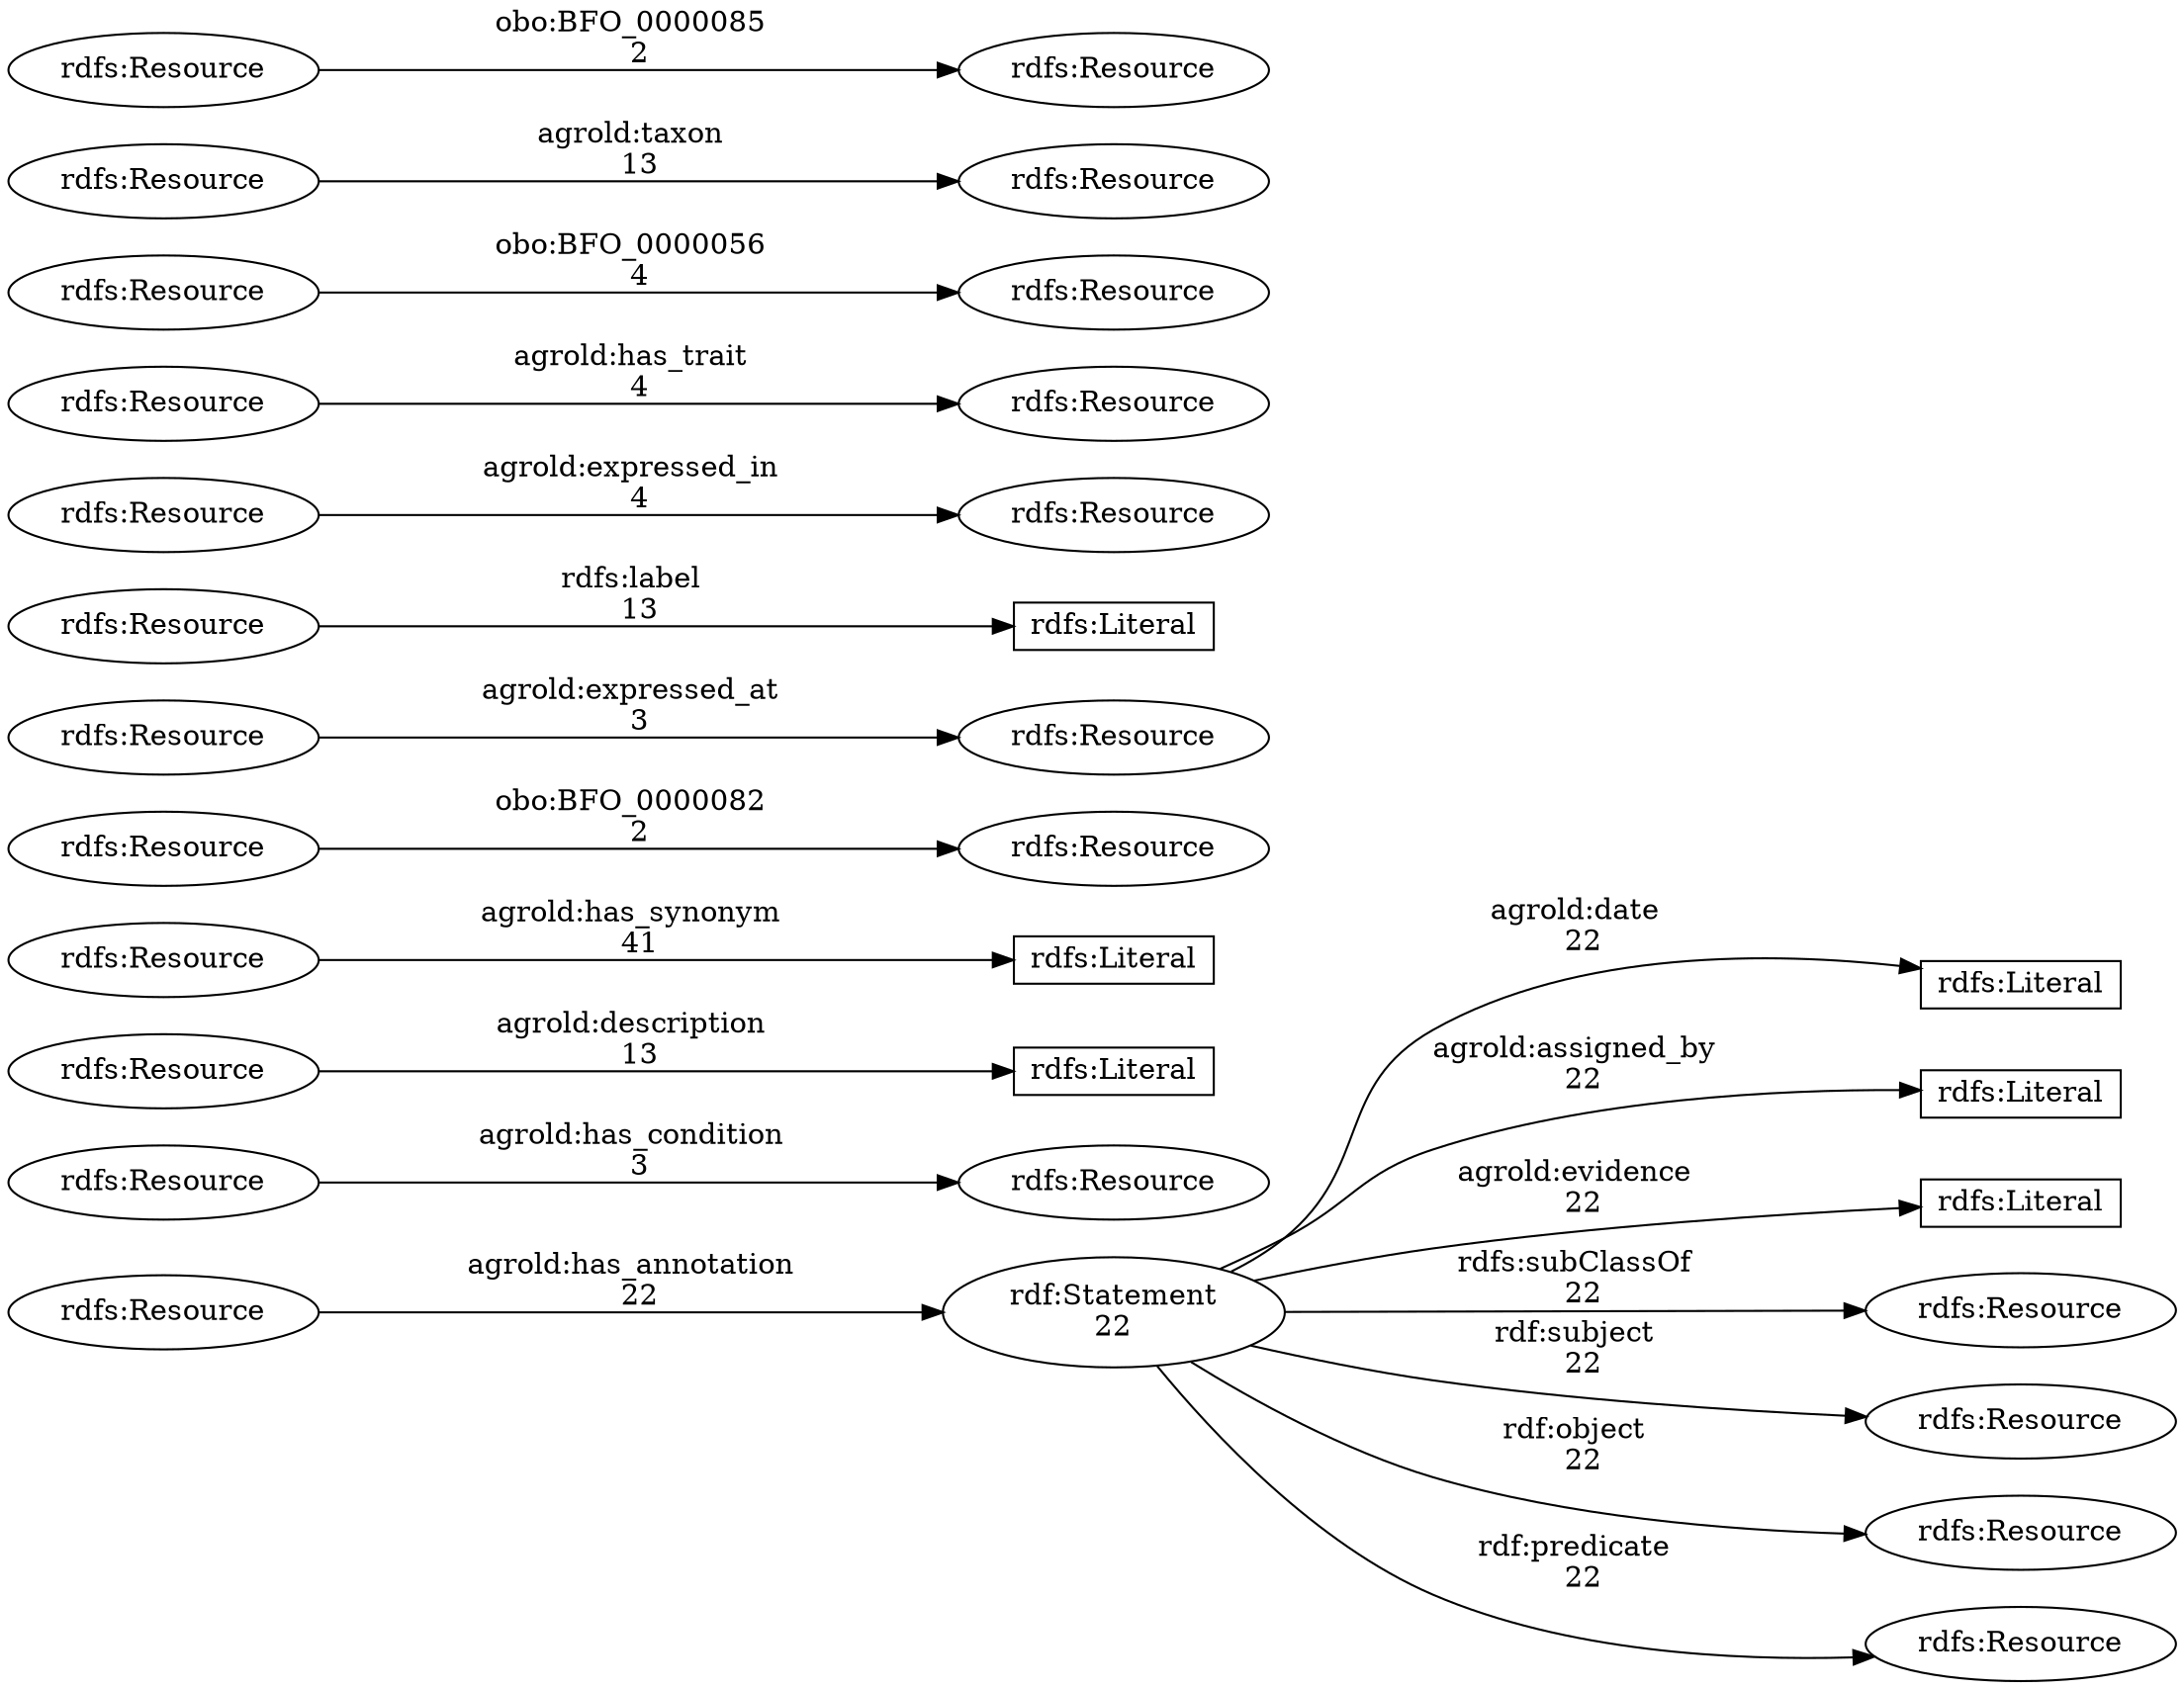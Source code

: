 digraph {
    ranksep=2;
    rankdir="LR";
    charset="utf-8";

    // Class relations with the numbers of edges
    "rdf:Statement" -> "rdfs:Literal12" [ label="agrold:date\n  22"];
    "rdf:Statement" -> "rdfs:Literal21" [ label="agrold:assigned_by\n  22"];
    "rdf:Statement" -> "rdfs:Literal28" [ label="agrold:evidence\n  22"];
    "rdf:Statement" -> "rdfs:Resource22" [ label="rdfs:subClassOf\n  22"];
    "rdf:Statement" -> "rdfs:Resource27" [ label="rdf:subject\n  22"];
    "rdf:Statement" -> "rdfs:Resource3" [ label="rdf:object\n  22"];
    "rdf:Statement" -> "rdfs:Resource9" [ label="rdf:predicate\n  22"];
    "rdfs:Resource1" -> "rdfs:Resource2" [ label="agrold:has_condition\n  3"];
    "rdfs:Resource10" -> "rdfs:Literal11" [ label="agrold:description\n  13"];
    "rdfs:Resource13" -> "rdfs:Literal14" [ label="agrold:has_synonym\n  41"];
    "rdfs:Resource15" -> "rdfs:Resource16" [ label="obo:BFO_0000082\n  2"];
    "rdfs:Resource17" -> "rdfs:Resource18" [ label="agrold:expressed_at\n  3"];
    "rdfs:Resource19" -> "rdfs:Literal20" [ label="rdfs:label\n  13"];
    "rdfs:Resource23" -> "rdfs:Resource24" [ label="agrold:expressed_in\n  4"];
    "rdfs:Resource25" -> "rdfs:Resource26" [ label="agrold:has_trait\n  4"];
    "rdfs:Resource29" -> "rdfs:Resource30" [ label="obo:BFO_0000056\n  4"];
    "rdfs:Resource4" -> "rdfs:Resource5" [ label="agrold:taxon\n  13"];
    "rdfs:Resource6" -> "rdfs:Resource7" [ label="obo:BFO_0000085\n  2"];
    "rdfs:Resource8" -> "rdf:Statement" [ label="agrold:has_annotation\n  22"];

    // The number of entities
    "rdf:Statement" [ label="rdf:Statement\n22" ] ;
    "rdfs:Literal11" [ label="rdfs:Literal", shape=box, height=0.3 ] ;
    "rdfs:Literal12" [ label="rdfs:Literal", shape=box, height=0.3 ] ;
    "rdfs:Literal14" [ label="rdfs:Literal", shape=box, height=0.3 ] ;
    "rdfs:Literal20" [ label="rdfs:Literal", shape=box, height=0.3 ] ;
    "rdfs:Literal21" [ label="rdfs:Literal", shape=box, height=0.3 ] ;
    "rdfs:Literal28" [ label="rdfs:Literal", shape=box, height=0.3 ] ;
    "rdfs:Resource1" [ label="rdfs:Resource" ] ;
    "rdfs:Resource10" [ label="rdfs:Resource" ] ;
    "rdfs:Resource13" [ label="rdfs:Resource" ] ;
    "rdfs:Resource15" [ label="rdfs:Resource" ] ;
    "rdfs:Resource16" [ label="rdfs:Resource" ] ;
    "rdfs:Resource17" [ label="rdfs:Resource" ] ;
    "rdfs:Resource18" [ label="rdfs:Resource" ] ;
    "rdfs:Resource19" [ label="rdfs:Resource" ] ;
    "rdfs:Resource2" [ label="rdfs:Resource" ] ;
    "rdfs:Resource22" [ label="rdfs:Resource" ] ;
    "rdfs:Resource23" [ label="rdfs:Resource" ] ;
    "rdfs:Resource24" [ label="rdfs:Resource" ] ;
    "rdfs:Resource25" [ label="rdfs:Resource" ] ;
    "rdfs:Resource26" [ label="rdfs:Resource" ] ;
    "rdfs:Resource27" [ label="rdfs:Resource" ] ;
    "rdfs:Resource29" [ label="rdfs:Resource" ] ;
    "rdfs:Resource3" [ label="rdfs:Resource" ] ;
    "rdfs:Resource30" [ label="rdfs:Resource" ] ;
    "rdfs:Resource4" [ label="rdfs:Resource" ] ;
    "rdfs:Resource5" [ label="rdfs:Resource" ] ;
    "rdfs:Resource6" [ label="rdfs:Resource" ] ;
    "rdfs:Resource7" [ label="rdfs:Resource" ] ;
    "rdfs:Resource8" [ label="rdfs:Resource" ] ;
    "rdfs:Resource9" [ label="rdfs:Resource" ] ;

}
